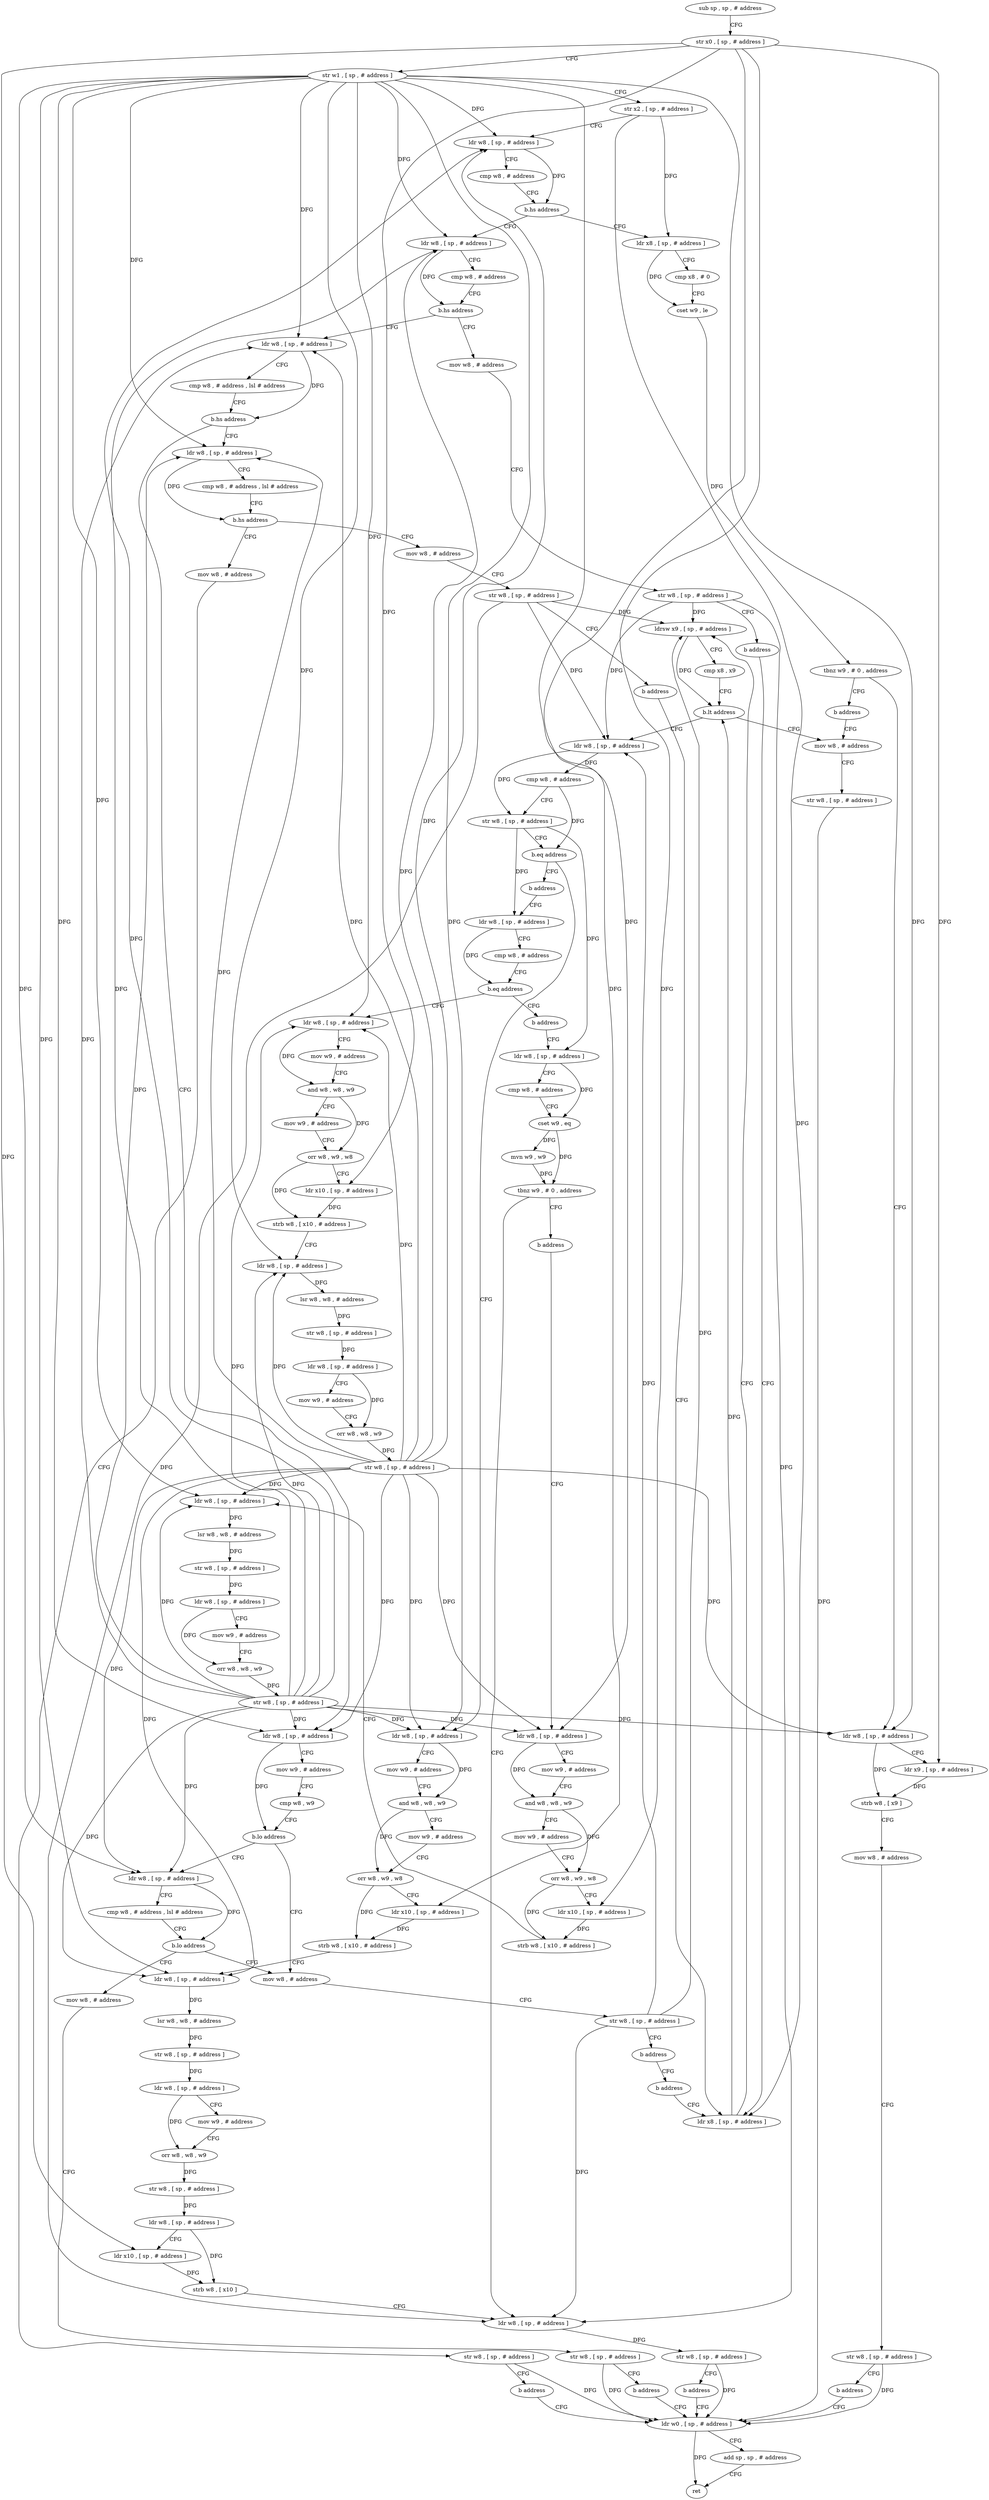 digraph "func" {
"4219128" [label = "sub sp , sp , # address" ]
"4219132" [label = "str x0 , [ sp , # address ]" ]
"4219136" [label = "str w1 , [ sp , # address ]" ]
"4219140" [label = "str x2 , [ sp , # address ]" ]
"4219144" [label = "ldr w8 , [ sp , # address ]" ]
"4219148" [label = "cmp w8 , # address" ]
"4219152" [label = "b.hs address" ]
"4219200" [label = "ldr w8 , [ sp , # address ]" ]
"4219156" [label = "ldr x8 , [ sp , # address ]" ]
"4219204" [label = "cmp w8 , # address" ]
"4219208" [label = "b.hs address" ]
"4219224" [label = "ldr w8 , [ sp , # address ]" ]
"4219212" [label = "mov w8 , # address" ]
"4219160" [label = "cmp x8 , # 0" ]
"4219164" [label = "cset w9 , le" ]
"4219168" [label = "tbnz w9 , # 0 , address" ]
"4219196" [label = "b address" ]
"4219172" [label = "ldr w8 , [ sp , # address ]" ]
"4219228" [label = "cmp w8 , # address , lsl # address" ]
"4219232" [label = "b.hs address" ]
"4219292" [label = "ldr w8 , [ sp , # address ]" ]
"4219236" [label = "ldr w8 , [ sp , # address ]" ]
"4219216" [label = "str w8 , [ sp , # address ]" ]
"4219220" [label = "b address" ]
"4219328" [label = "ldr x8 , [ sp , # address ]" ]
"4219596" [label = "mov w8 , # address" ]
"4219176" [label = "ldr x9 , [ sp , # address ]" ]
"4219180" [label = "strb w8 , [ x9 ]" ]
"4219184" [label = "mov w8 , # address" ]
"4219188" [label = "str w8 , [ sp , # address ]" ]
"4219192" [label = "b address" ]
"4219604" [label = "ldr w0 , [ sp , # address ]" ]
"4219296" [label = "cmp w8 , # address , lsl # address" ]
"4219300" [label = "b.hs address" ]
"4219316" [label = "mov w8 , # address" ]
"4219304" [label = "mov w8 , # address" ]
"4219240" [label = "mov w9 , # address" ]
"4219244" [label = "cmp w8 , w9" ]
"4219248" [label = "b.lo address" ]
"4219264" [label = "mov w8 , # address" ]
"4219252" [label = "ldr w8 , [ sp , # address ]" ]
"4219332" [label = "ldrsw x9 , [ sp , # address ]" ]
"4219336" [label = "cmp x8 , x9" ]
"4219340" [label = "b.lt address" ]
"4219344" [label = "ldr w8 , [ sp , # address ]" ]
"4219600" [label = "str w8 , [ sp , # address ]" ]
"4219608" [label = "add sp , sp , # address" ]
"4219612" [label = "ret" ]
"4219320" [label = "str w8 , [ sp , # address ]" ]
"4219324" [label = "b address" ]
"4219308" [label = "str w8 , [ sp , # address ]" ]
"4219312" [label = "b address" ]
"4219268" [label = "str w8 , [ sp , # address ]" ]
"4219272" [label = "b address" ]
"4219288" [label = "b address" ]
"4219256" [label = "cmp w8 , # address , lsl # address" ]
"4219260" [label = "b.lo address" ]
"4219276" [label = "mov w8 , # address" ]
"4219348" [label = "cmp w8 , # address" ]
"4219352" [label = "str w8 , [ sp , # address ]" ]
"4219356" [label = "b.eq address" ]
"4219516" [label = "ldr w8 , [ sp , # address ]" ]
"4219360" [label = "b address" ]
"4219280" [label = "str w8 , [ sp , # address ]" ]
"4219284" [label = "b address" ]
"4219520" [label = "mov w9 , # address" ]
"4219524" [label = "and w8 , w8 , w9" ]
"4219528" [label = "mov w9 , # address" ]
"4219532" [label = "orr w8 , w9 , w8" ]
"4219536" [label = "ldr x10 , [ sp , # address ]" ]
"4219540" [label = "strb w8 , [ x10 , # address ]" ]
"4219544" [label = "ldr w8 , [ sp , # address ]" ]
"4219548" [label = "lsr w8 , w8 , # address" ]
"4219552" [label = "str w8 , [ sp , # address ]" ]
"4219556" [label = "ldr w8 , [ sp , # address ]" ]
"4219560" [label = "mov w9 , # address" ]
"4219564" [label = "orr w8 , w8 , w9" ]
"4219568" [label = "str w8 , [ sp , # address ]" ]
"4219572" [label = "ldr w8 , [ sp , # address ]" ]
"4219576" [label = "ldr x10 , [ sp , # address ]" ]
"4219580" [label = "strb w8 , [ x10 ]" ]
"4219584" [label = "ldr w8 , [ sp , # address ]" ]
"4219364" [label = "ldr w8 , [ sp , # address ]" ]
"4219368" [label = "cmp w8 , # address" ]
"4219372" [label = "b.eq address" ]
"4219460" [label = "ldr w8 , [ sp , # address ]" ]
"4219376" [label = "b address" ]
"4219464" [label = "mov w9 , # address" ]
"4219468" [label = "and w8 , w8 , w9" ]
"4219472" [label = "mov w9 , # address" ]
"4219476" [label = "orr w8 , w9 , w8" ]
"4219480" [label = "ldr x10 , [ sp , # address ]" ]
"4219484" [label = "strb w8 , [ x10 , # address ]" ]
"4219488" [label = "ldr w8 , [ sp , # address ]" ]
"4219492" [label = "lsr w8 , w8 , # address" ]
"4219496" [label = "str w8 , [ sp , # address ]" ]
"4219500" [label = "ldr w8 , [ sp , # address ]" ]
"4219504" [label = "mov w9 , # address" ]
"4219508" [label = "orr w8 , w8 , w9" ]
"4219512" [label = "str w8 , [ sp , # address ]" ]
"4219380" [label = "ldr w8 , [ sp , # address ]" ]
"4219384" [label = "cmp w8 , # address" ]
"4219388" [label = "cset w9 , eq" ]
"4219392" [label = "mvn w9 , w9" ]
"4219396" [label = "tbnz w9 , # 0 , address" ]
"4219400" [label = "b address" ]
"4219588" [label = "str w8 , [ sp , # address ]" ]
"4219592" [label = "b address" ]
"4219404" [label = "ldr w8 , [ sp , # address ]" ]
"4219408" [label = "mov w9 , # address" ]
"4219412" [label = "and w8 , w8 , w9" ]
"4219416" [label = "mov w9 , # address" ]
"4219420" [label = "orr w8 , w9 , w8" ]
"4219424" [label = "ldr x10 , [ sp , # address ]" ]
"4219428" [label = "strb w8 , [ x10 , # address ]" ]
"4219432" [label = "ldr w8 , [ sp , # address ]" ]
"4219436" [label = "lsr w8 , w8 , # address" ]
"4219440" [label = "str w8 , [ sp , # address ]" ]
"4219444" [label = "ldr w8 , [ sp , # address ]" ]
"4219448" [label = "mov w9 , # address" ]
"4219452" [label = "orr w8 , w8 , w9" ]
"4219456" [label = "str w8 , [ sp , # address ]" ]
"4219128" -> "4219132" [ label = "CFG" ]
"4219132" -> "4219136" [ label = "CFG" ]
"4219132" -> "4219176" [ label = "DFG" ]
"4219132" -> "4219536" [ label = "DFG" ]
"4219132" -> "4219576" [ label = "DFG" ]
"4219132" -> "4219480" [ label = "DFG" ]
"4219132" -> "4219424" [ label = "DFG" ]
"4219136" -> "4219140" [ label = "CFG" ]
"4219136" -> "4219144" [ label = "DFG" ]
"4219136" -> "4219200" [ label = "DFG" ]
"4219136" -> "4219224" [ label = "DFG" ]
"4219136" -> "4219292" [ label = "DFG" ]
"4219136" -> "4219236" [ label = "DFG" ]
"4219136" -> "4219252" [ label = "DFG" ]
"4219136" -> "4219172" [ label = "DFG" ]
"4219136" -> "4219516" [ label = "DFG" ]
"4219136" -> "4219544" [ label = "DFG" ]
"4219136" -> "4219460" [ label = "DFG" ]
"4219136" -> "4219488" [ label = "DFG" ]
"4219136" -> "4219404" [ label = "DFG" ]
"4219136" -> "4219432" [ label = "DFG" ]
"4219140" -> "4219144" [ label = "CFG" ]
"4219140" -> "4219156" [ label = "DFG" ]
"4219140" -> "4219328" [ label = "DFG" ]
"4219144" -> "4219148" [ label = "CFG" ]
"4219144" -> "4219152" [ label = "DFG" ]
"4219148" -> "4219152" [ label = "CFG" ]
"4219152" -> "4219200" [ label = "CFG" ]
"4219152" -> "4219156" [ label = "CFG" ]
"4219200" -> "4219204" [ label = "CFG" ]
"4219200" -> "4219208" [ label = "DFG" ]
"4219156" -> "4219160" [ label = "CFG" ]
"4219156" -> "4219164" [ label = "DFG" ]
"4219204" -> "4219208" [ label = "CFG" ]
"4219208" -> "4219224" [ label = "CFG" ]
"4219208" -> "4219212" [ label = "CFG" ]
"4219224" -> "4219228" [ label = "CFG" ]
"4219224" -> "4219232" [ label = "DFG" ]
"4219212" -> "4219216" [ label = "CFG" ]
"4219160" -> "4219164" [ label = "CFG" ]
"4219164" -> "4219168" [ label = "DFG" ]
"4219168" -> "4219196" [ label = "CFG" ]
"4219168" -> "4219172" [ label = "CFG" ]
"4219196" -> "4219596" [ label = "CFG" ]
"4219172" -> "4219176" [ label = "CFG" ]
"4219172" -> "4219180" [ label = "DFG" ]
"4219228" -> "4219232" [ label = "CFG" ]
"4219232" -> "4219292" [ label = "CFG" ]
"4219232" -> "4219236" [ label = "CFG" ]
"4219292" -> "4219296" [ label = "CFG" ]
"4219292" -> "4219300" [ label = "DFG" ]
"4219236" -> "4219240" [ label = "CFG" ]
"4219236" -> "4219248" [ label = "DFG" ]
"4219216" -> "4219220" [ label = "CFG" ]
"4219216" -> "4219332" [ label = "DFG" ]
"4219216" -> "4219344" [ label = "DFG" ]
"4219216" -> "4219584" [ label = "DFG" ]
"4219220" -> "4219328" [ label = "CFG" ]
"4219328" -> "4219332" [ label = "CFG" ]
"4219328" -> "4219340" [ label = "DFG" ]
"4219596" -> "4219600" [ label = "CFG" ]
"4219176" -> "4219180" [ label = "DFG" ]
"4219180" -> "4219184" [ label = "CFG" ]
"4219184" -> "4219188" [ label = "CFG" ]
"4219188" -> "4219192" [ label = "CFG" ]
"4219188" -> "4219604" [ label = "DFG" ]
"4219192" -> "4219604" [ label = "CFG" ]
"4219604" -> "4219608" [ label = "CFG" ]
"4219604" -> "4219612" [ label = "DFG" ]
"4219296" -> "4219300" [ label = "CFG" ]
"4219300" -> "4219316" [ label = "CFG" ]
"4219300" -> "4219304" [ label = "CFG" ]
"4219316" -> "4219320" [ label = "CFG" ]
"4219304" -> "4219308" [ label = "CFG" ]
"4219240" -> "4219244" [ label = "CFG" ]
"4219244" -> "4219248" [ label = "CFG" ]
"4219248" -> "4219264" [ label = "CFG" ]
"4219248" -> "4219252" [ label = "CFG" ]
"4219264" -> "4219268" [ label = "CFG" ]
"4219252" -> "4219256" [ label = "CFG" ]
"4219252" -> "4219260" [ label = "DFG" ]
"4219332" -> "4219336" [ label = "CFG" ]
"4219332" -> "4219340" [ label = "DFG" ]
"4219336" -> "4219340" [ label = "CFG" ]
"4219340" -> "4219596" [ label = "CFG" ]
"4219340" -> "4219344" [ label = "CFG" ]
"4219344" -> "4219348" [ label = "DFG" ]
"4219344" -> "4219352" [ label = "DFG" ]
"4219600" -> "4219604" [ label = "DFG" ]
"4219608" -> "4219612" [ label = "CFG" ]
"4219320" -> "4219324" [ label = "CFG" ]
"4219320" -> "4219604" [ label = "DFG" ]
"4219324" -> "4219604" [ label = "CFG" ]
"4219308" -> "4219312" [ label = "CFG" ]
"4219308" -> "4219332" [ label = "DFG" ]
"4219308" -> "4219344" [ label = "DFG" ]
"4219308" -> "4219584" [ label = "DFG" ]
"4219312" -> "4219328" [ label = "CFG" ]
"4219268" -> "4219272" [ label = "CFG" ]
"4219268" -> "4219332" [ label = "DFG" ]
"4219268" -> "4219344" [ label = "DFG" ]
"4219268" -> "4219584" [ label = "DFG" ]
"4219272" -> "4219288" [ label = "CFG" ]
"4219288" -> "4219328" [ label = "CFG" ]
"4219256" -> "4219260" [ label = "CFG" ]
"4219260" -> "4219276" [ label = "CFG" ]
"4219260" -> "4219264" [ label = "CFG" ]
"4219276" -> "4219280" [ label = "CFG" ]
"4219348" -> "4219352" [ label = "CFG" ]
"4219348" -> "4219356" [ label = "DFG" ]
"4219352" -> "4219356" [ label = "CFG" ]
"4219352" -> "4219364" [ label = "DFG" ]
"4219352" -> "4219380" [ label = "DFG" ]
"4219356" -> "4219516" [ label = "CFG" ]
"4219356" -> "4219360" [ label = "CFG" ]
"4219516" -> "4219520" [ label = "CFG" ]
"4219516" -> "4219524" [ label = "DFG" ]
"4219360" -> "4219364" [ label = "CFG" ]
"4219280" -> "4219284" [ label = "CFG" ]
"4219280" -> "4219604" [ label = "DFG" ]
"4219284" -> "4219604" [ label = "CFG" ]
"4219520" -> "4219524" [ label = "CFG" ]
"4219524" -> "4219528" [ label = "CFG" ]
"4219524" -> "4219532" [ label = "DFG" ]
"4219528" -> "4219532" [ label = "CFG" ]
"4219532" -> "4219536" [ label = "CFG" ]
"4219532" -> "4219540" [ label = "DFG" ]
"4219536" -> "4219540" [ label = "DFG" ]
"4219540" -> "4219544" [ label = "CFG" ]
"4219544" -> "4219548" [ label = "DFG" ]
"4219548" -> "4219552" [ label = "DFG" ]
"4219552" -> "4219556" [ label = "DFG" ]
"4219556" -> "4219560" [ label = "CFG" ]
"4219556" -> "4219564" [ label = "DFG" ]
"4219560" -> "4219564" [ label = "CFG" ]
"4219564" -> "4219568" [ label = "DFG" ]
"4219568" -> "4219572" [ label = "DFG" ]
"4219572" -> "4219576" [ label = "CFG" ]
"4219572" -> "4219580" [ label = "DFG" ]
"4219576" -> "4219580" [ label = "DFG" ]
"4219580" -> "4219584" [ label = "CFG" ]
"4219584" -> "4219588" [ label = "DFG" ]
"4219364" -> "4219368" [ label = "CFG" ]
"4219364" -> "4219372" [ label = "DFG" ]
"4219368" -> "4219372" [ label = "CFG" ]
"4219372" -> "4219460" [ label = "CFG" ]
"4219372" -> "4219376" [ label = "CFG" ]
"4219460" -> "4219464" [ label = "CFG" ]
"4219460" -> "4219468" [ label = "DFG" ]
"4219376" -> "4219380" [ label = "CFG" ]
"4219464" -> "4219468" [ label = "CFG" ]
"4219468" -> "4219472" [ label = "CFG" ]
"4219468" -> "4219476" [ label = "DFG" ]
"4219472" -> "4219476" [ label = "CFG" ]
"4219476" -> "4219480" [ label = "CFG" ]
"4219476" -> "4219484" [ label = "DFG" ]
"4219480" -> "4219484" [ label = "DFG" ]
"4219484" -> "4219488" [ label = "CFG" ]
"4219488" -> "4219492" [ label = "DFG" ]
"4219492" -> "4219496" [ label = "DFG" ]
"4219496" -> "4219500" [ label = "DFG" ]
"4219500" -> "4219504" [ label = "CFG" ]
"4219500" -> "4219508" [ label = "DFG" ]
"4219504" -> "4219508" [ label = "CFG" ]
"4219508" -> "4219512" [ label = "DFG" ]
"4219512" -> "4219516" [ label = "DFG" ]
"4219512" -> "4219144" [ label = "DFG" ]
"4219512" -> "4219200" [ label = "DFG" ]
"4219512" -> "4219224" [ label = "DFG" ]
"4219512" -> "4219292" [ label = "DFG" ]
"4219512" -> "4219236" [ label = "DFG" ]
"4219512" -> "4219252" [ label = "DFG" ]
"4219512" -> "4219172" [ label = "DFG" ]
"4219512" -> "4219544" [ label = "DFG" ]
"4219512" -> "4219460" [ label = "DFG" ]
"4219512" -> "4219488" [ label = "DFG" ]
"4219512" -> "4219404" [ label = "DFG" ]
"4219512" -> "4219432" [ label = "DFG" ]
"4219380" -> "4219384" [ label = "CFG" ]
"4219380" -> "4219388" [ label = "DFG" ]
"4219384" -> "4219388" [ label = "CFG" ]
"4219388" -> "4219392" [ label = "DFG" ]
"4219388" -> "4219396" [ label = "DFG" ]
"4219392" -> "4219396" [ label = "DFG" ]
"4219396" -> "4219584" [ label = "CFG" ]
"4219396" -> "4219400" [ label = "CFG" ]
"4219400" -> "4219404" [ label = "CFG" ]
"4219588" -> "4219592" [ label = "CFG" ]
"4219588" -> "4219604" [ label = "DFG" ]
"4219592" -> "4219604" [ label = "CFG" ]
"4219404" -> "4219408" [ label = "CFG" ]
"4219404" -> "4219412" [ label = "DFG" ]
"4219408" -> "4219412" [ label = "CFG" ]
"4219412" -> "4219416" [ label = "CFG" ]
"4219412" -> "4219420" [ label = "DFG" ]
"4219416" -> "4219420" [ label = "CFG" ]
"4219420" -> "4219424" [ label = "CFG" ]
"4219420" -> "4219428" [ label = "DFG" ]
"4219424" -> "4219428" [ label = "DFG" ]
"4219428" -> "4219432" [ label = "CFG" ]
"4219432" -> "4219436" [ label = "DFG" ]
"4219436" -> "4219440" [ label = "DFG" ]
"4219440" -> "4219444" [ label = "DFG" ]
"4219444" -> "4219448" [ label = "CFG" ]
"4219444" -> "4219452" [ label = "DFG" ]
"4219448" -> "4219452" [ label = "CFG" ]
"4219452" -> "4219456" [ label = "DFG" ]
"4219456" -> "4219460" [ label = "DFG" ]
"4219456" -> "4219144" [ label = "DFG" ]
"4219456" -> "4219200" [ label = "DFG" ]
"4219456" -> "4219224" [ label = "DFG" ]
"4219456" -> "4219292" [ label = "DFG" ]
"4219456" -> "4219236" [ label = "DFG" ]
"4219456" -> "4219252" [ label = "DFG" ]
"4219456" -> "4219172" [ label = "DFG" ]
"4219456" -> "4219516" [ label = "DFG" ]
"4219456" -> "4219544" [ label = "DFG" ]
"4219456" -> "4219488" [ label = "DFG" ]
"4219456" -> "4219404" [ label = "DFG" ]
"4219456" -> "4219432" [ label = "DFG" ]
}

